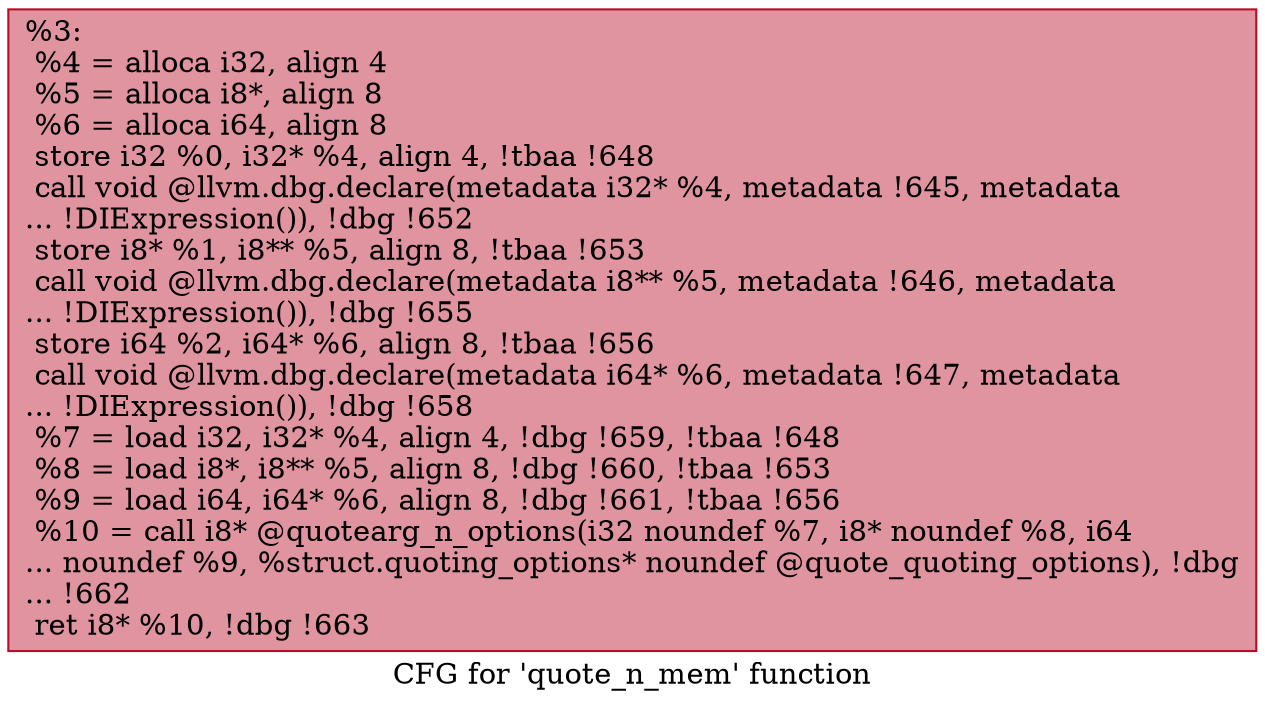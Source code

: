 digraph "CFG for 'quote_n_mem' function" {
	label="CFG for 'quote_n_mem' function";

	Node0x774820 [shape=record,color="#b70d28ff", style=filled, fillcolor="#b70d2870",label="{%3:\l  %4 = alloca i32, align 4\l  %5 = alloca i8*, align 8\l  %6 = alloca i64, align 8\l  store i32 %0, i32* %4, align 4, !tbaa !648\l  call void @llvm.dbg.declare(metadata i32* %4, metadata !645, metadata\l... !DIExpression()), !dbg !652\l  store i8* %1, i8** %5, align 8, !tbaa !653\l  call void @llvm.dbg.declare(metadata i8** %5, metadata !646, metadata\l... !DIExpression()), !dbg !655\l  store i64 %2, i64* %6, align 8, !tbaa !656\l  call void @llvm.dbg.declare(metadata i64* %6, metadata !647, metadata\l... !DIExpression()), !dbg !658\l  %7 = load i32, i32* %4, align 4, !dbg !659, !tbaa !648\l  %8 = load i8*, i8** %5, align 8, !dbg !660, !tbaa !653\l  %9 = load i64, i64* %6, align 8, !dbg !661, !tbaa !656\l  %10 = call i8* @quotearg_n_options(i32 noundef %7, i8* noundef %8, i64\l... noundef %9, %struct.quoting_options* noundef @quote_quoting_options), !dbg\l... !662\l  ret i8* %10, !dbg !663\l}"];
}
